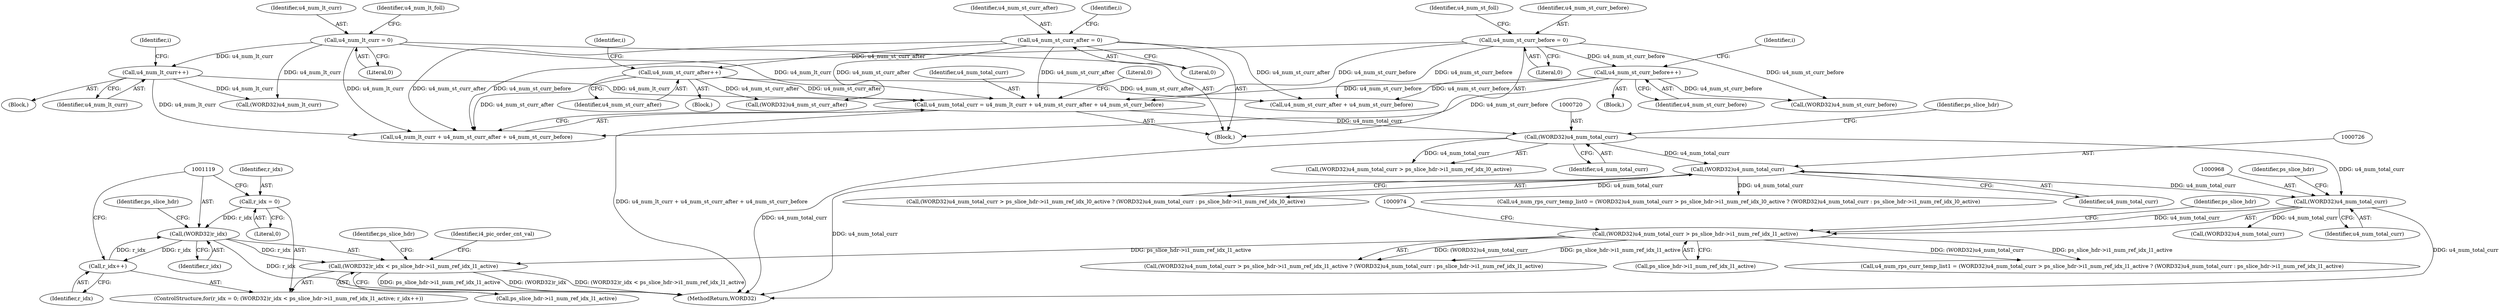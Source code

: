 digraph "0_Android_913d9e8d93d6b81bb8eac3fc2c1426651f5b259d_0@pointer" {
"1001117" [label="(Call,(WORD32)r_idx < ps_slice_hdr->i1_num_ref_idx_l1_active)"];
"1001118" [label="(Call,(WORD32)r_idx)"];
"1001114" [label="(Call,r_idx = 0)"];
"1001124" [label="(Call,r_idx++)"];
"1000966" [label="(Call,(WORD32)u4_num_total_curr > ps_slice_hdr->i1_num_ref_idx_l1_active)"];
"1000967" [label="(Call,(WORD32)u4_num_total_curr)"];
"1000725" [label="(Call,(WORD32)u4_num_total_curr)"];
"1000719" [label="(Call,(WORD32)u4_num_total_curr)"];
"1000447" [label="(Call,u4_num_total_curr = u4_num_lt_curr + u4_num_st_curr_after + u4_num_st_curr_before)"];
"1000427" [label="(Call,u4_num_lt_curr++)"];
"1000355" [label="(Call,u4_num_lt_curr = 0)"];
"1000311" [label="(Call,u4_num_st_curr_after = 0)"];
"1000340" [label="(Call,u4_num_st_curr_after++)"];
"1000266" [label="(Call,u4_num_st_curr_before = 0)"];
"1000296" [label="(Call,u4_num_st_curr_before++)"];
"1001113" [label="(ControlStructure,for(r_idx = 0; (WORD32)r_idx < ps_slice_hdr->i1_num_ref_idx_l1_active; r_idx++))"];
"1000427" [label="(Call,u4_num_lt_curr++)"];
"1001300" [label="(MethodReturn,WORD32)"];
"1000266" [label="(Call,u4_num_st_curr_before = 0)"];
"1001125" [label="(Identifier,r_idx)"];
"1001122" [label="(Identifier,ps_slice_hdr)"];
"1000268" [label="(Literal,0)"];
"1000270" [label="(Identifier,u4_num_st_foll)"];
"1001192" [label="(Identifier,i4_pic_order_cnt_val)"];
"1000311" [label="(Call,u4_num_st_curr_after = 0)"];
"1000723" [label="(Identifier,ps_slice_hdr)"];
"1000286" [label="(Block,)"];
"1000970" [label="(Call,ps_slice_hdr->i1_num_ref_idx_l1_active)"];
"1001121" [label="(Call,ps_slice_hdr->i1_num_ref_idx_l1_active)"];
"1000721" [label="(Identifier,u4_num_total_curr)"];
"1000966" [label="(Call,(WORD32)u4_num_total_curr > ps_slice_hdr->i1_num_ref_idx_l1_active)"];
"1001116" [label="(Literal,0)"];
"1000727" [label="(Identifier,u4_num_total_curr)"];
"1000340" [label="(Call,u4_num_st_curr_after++)"];
"1000967" [label="(Call,(WORD32)u4_num_total_curr)"];
"1000330" [label="(Block,)"];
"1000356" [label="(Identifier,u4_num_lt_curr)"];
"1001114" [label="(Call,r_idx = 0)"];
"1000296" [label="(Call,u4_num_st_curr_before++)"];
"1000971" [label="(Identifier,ps_slice_hdr)"];
"1000355" [label="(Call,u4_num_lt_curr = 0)"];
"1001132" [label="(Identifier,ps_slice_hdr)"];
"1000973" [label="(Call,(WORD32)u4_num_total_curr)"];
"1000965" [label="(Call,(WORD32)u4_num_total_curr > ps_slice_hdr->i1_num_ref_idx_l1_active ? (WORD32)u4_num_total_curr : ps_slice_hdr->i1_num_ref_idx_l1_active)"];
"1000412" [label="(Block,)"];
"1000451" [label="(Call,u4_num_st_curr_after + u4_num_st_curr_before)"];
"1000963" [label="(Call,u4_num_rps_curr_temp_list1 = (WORD32)u4_num_total_curr > ps_slice_hdr->i1_num_ref_idx_l1_active ? (WORD32)u4_num_total_curr : ps_slice_hdr->i1_num_ref_idx_l1_active)"];
"1000297" [label="(Identifier,u4_num_st_curr_before)"];
"1000622" [label="(Call,(WORD32)u4_num_st_curr_before)"];
"1001120" [label="(Identifier,r_idx)"];
"1000428" [label="(Identifier,u4_num_lt_curr)"];
"1000456" [label="(Literal,0)"];
"1000357" [label="(Literal,0)"];
"1000448" [label="(Identifier,u4_num_total_curr)"];
"1000312" [label="(Identifier,u4_num_st_curr_after)"];
"1000655" [label="(Call,(WORD32)u4_num_st_curr_after)"];
"1000359" [label="(Identifier,u4_num_lt_foll)"];
"1001124" [label="(Call,r_idx++)"];
"1000449" [label="(Call,u4_num_lt_curr + u4_num_st_curr_after + u4_num_st_curr_before)"];
"1000725" [label="(Call,(WORD32)u4_num_total_curr)"];
"1000324" [label="(Identifier,i)"];
"1000717" [label="(Call,(WORD32)u4_num_total_curr > ps_slice_hdr->i1_num_ref_idx_l0_active ? (WORD32)u4_num_total_curr : ps_slice_hdr->i1_num_ref_idx_l0_active)"];
"1000375" [label="(Identifier,i)"];
"1000112" [label="(Block,)"];
"1000341" [label="(Identifier,u4_num_st_curr_after)"];
"1000267" [label="(Identifier,u4_num_st_curr_before)"];
"1000447" [label="(Call,u4_num_total_curr = u4_num_lt_curr + u4_num_st_curr_after + u4_num_st_curr_before)"];
"1000496" [label="(Call,(WORD32)u4_num_lt_curr)"];
"1000977" [label="(Identifier,ps_slice_hdr)"];
"1000718" [label="(Call,(WORD32)u4_num_total_curr > ps_slice_hdr->i1_num_ref_idx_l0_active)"];
"1000969" [label="(Identifier,u4_num_total_curr)"];
"1001117" [label="(Call,(WORD32)r_idx < ps_slice_hdr->i1_num_ref_idx_l1_active)"];
"1001115" [label="(Identifier,r_idx)"];
"1000719" [label="(Call,(WORD32)u4_num_total_curr)"];
"1000280" [label="(Identifier,i)"];
"1000313" [label="(Literal,0)"];
"1000316" [label="(Identifier,i)"];
"1000715" [label="(Call,u4_num_rps_curr_temp_list0 = (WORD32)u4_num_total_curr > ps_slice_hdr->i1_num_ref_idx_l0_active ? (WORD32)u4_num_total_curr : ps_slice_hdr->i1_num_ref_idx_l0_active)"];
"1001118" [label="(Call,(WORD32)r_idx)"];
"1001117" -> "1001113"  [label="AST: "];
"1001117" -> "1001121"  [label="CFG: "];
"1001118" -> "1001117"  [label="AST: "];
"1001121" -> "1001117"  [label="AST: "];
"1001132" -> "1001117"  [label="CFG: "];
"1001192" -> "1001117"  [label="CFG: "];
"1001117" -> "1001300"  [label="DDG: ps_slice_hdr->i1_num_ref_idx_l1_active"];
"1001117" -> "1001300"  [label="DDG: (WORD32)r_idx"];
"1001117" -> "1001300"  [label="DDG: (WORD32)r_idx < ps_slice_hdr->i1_num_ref_idx_l1_active"];
"1001118" -> "1001117"  [label="DDG: r_idx"];
"1000966" -> "1001117"  [label="DDG: ps_slice_hdr->i1_num_ref_idx_l1_active"];
"1001118" -> "1001120"  [label="CFG: "];
"1001119" -> "1001118"  [label="AST: "];
"1001120" -> "1001118"  [label="AST: "];
"1001122" -> "1001118"  [label="CFG: "];
"1001118" -> "1001300"  [label="DDG: r_idx"];
"1001114" -> "1001118"  [label="DDG: r_idx"];
"1001124" -> "1001118"  [label="DDG: r_idx"];
"1001118" -> "1001124"  [label="DDG: r_idx"];
"1001114" -> "1001113"  [label="AST: "];
"1001114" -> "1001116"  [label="CFG: "];
"1001115" -> "1001114"  [label="AST: "];
"1001116" -> "1001114"  [label="AST: "];
"1001119" -> "1001114"  [label="CFG: "];
"1001124" -> "1001113"  [label="AST: "];
"1001124" -> "1001125"  [label="CFG: "];
"1001125" -> "1001124"  [label="AST: "];
"1001119" -> "1001124"  [label="CFG: "];
"1000966" -> "1000965"  [label="AST: "];
"1000966" -> "1000970"  [label="CFG: "];
"1000967" -> "1000966"  [label="AST: "];
"1000970" -> "1000966"  [label="AST: "];
"1000974" -> "1000966"  [label="CFG: "];
"1000977" -> "1000966"  [label="CFG: "];
"1000966" -> "1000963"  [label="DDG: (WORD32)u4_num_total_curr"];
"1000966" -> "1000963"  [label="DDG: ps_slice_hdr->i1_num_ref_idx_l1_active"];
"1000967" -> "1000966"  [label="DDG: u4_num_total_curr"];
"1000966" -> "1000965"  [label="DDG: (WORD32)u4_num_total_curr"];
"1000966" -> "1000965"  [label="DDG: ps_slice_hdr->i1_num_ref_idx_l1_active"];
"1000967" -> "1000969"  [label="CFG: "];
"1000968" -> "1000967"  [label="AST: "];
"1000969" -> "1000967"  [label="AST: "];
"1000971" -> "1000967"  [label="CFG: "];
"1000967" -> "1001300"  [label="DDG: u4_num_total_curr"];
"1000725" -> "1000967"  [label="DDG: u4_num_total_curr"];
"1000719" -> "1000967"  [label="DDG: u4_num_total_curr"];
"1000967" -> "1000973"  [label="DDG: u4_num_total_curr"];
"1000725" -> "1000717"  [label="AST: "];
"1000725" -> "1000727"  [label="CFG: "];
"1000726" -> "1000725"  [label="AST: "];
"1000727" -> "1000725"  [label="AST: "];
"1000717" -> "1000725"  [label="CFG: "];
"1000725" -> "1001300"  [label="DDG: u4_num_total_curr"];
"1000725" -> "1000715"  [label="DDG: u4_num_total_curr"];
"1000725" -> "1000717"  [label="DDG: u4_num_total_curr"];
"1000719" -> "1000725"  [label="DDG: u4_num_total_curr"];
"1000719" -> "1000718"  [label="AST: "];
"1000719" -> "1000721"  [label="CFG: "];
"1000720" -> "1000719"  [label="AST: "];
"1000721" -> "1000719"  [label="AST: "];
"1000723" -> "1000719"  [label="CFG: "];
"1000719" -> "1001300"  [label="DDG: u4_num_total_curr"];
"1000719" -> "1000718"  [label="DDG: u4_num_total_curr"];
"1000447" -> "1000719"  [label="DDG: u4_num_total_curr"];
"1000447" -> "1000112"  [label="AST: "];
"1000447" -> "1000449"  [label="CFG: "];
"1000448" -> "1000447"  [label="AST: "];
"1000449" -> "1000447"  [label="AST: "];
"1000456" -> "1000447"  [label="CFG: "];
"1000447" -> "1001300"  [label="DDG: u4_num_lt_curr + u4_num_st_curr_after + u4_num_st_curr_before"];
"1000427" -> "1000447"  [label="DDG: u4_num_lt_curr"];
"1000355" -> "1000447"  [label="DDG: u4_num_lt_curr"];
"1000311" -> "1000447"  [label="DDG: u4_num_st_curr_after"];
"1000340" -> "1000447"  [label="DDG: u4_num_st_curr_after"];
"1000266" -> "1000447"  [label="DDG: u4_num_st_curr_before"];
"1000296" -> "1000447"  [label="DDG: u4_num_st_curr_before"];
"1000427" -> "1000412"  [label="AST: "];
"1000427" -> "1000428"  [label="CFG: "];
"1000428" -> "1000427"  [label="AST: "];
"1000375" -> "1000427"  [label="CFG: "];
"1000355" -> "1000427"  [label="DDG: u4_num_lt_curr"];
"1000427" -> "1000449"  [label="DDG: u4_num_lt_curr"];
"1000427" -> "1000496"  [label="DDG: u4_num_lt_curr"];
"1000355" -> "1000112"  [label="AST: "];
"1000355" -> "1000357"  [label="CFG: "];
"1000356" -> "1000355"  [label="AST: "];
"1000357" -> "1000355"  [label="AST: "];
"1000359" -> "1000355"  [label="CFG: "];
"1000355" -> "1000449"  [label="DDG: u4_num_lt_curr"];
"1000355" -> "1000496"  [label="DDG: u4_num_lt_curr"];
"1000311" -> "1000112"  [label="AST: "];
"1000311" -> "1000313"  [label="CFG: "];
"1000312" -> "1000311"  [label="AST: "];
"1000313" -> "1000311"  [label="AST: "];
"1000316" -> "1000311"  [label="CFG: "];
"1000311" -> "1000340"  [label="DDG: u4_num_st_curr_after"];
"1000311" -> "1000449"  [label="DDG: u4_num_st_curr_after"];
"1000311" -> "1000451"  [label="DDG: u4_num_st_curr_after"];
"1000311" -> "1000655"  [label="DDG: u4_num_st_curr_after"];
"1000340" -> "1000330"  [label="AST: "];
"1000340" -> "1000341"  [label="CFG: "];
"1000341" -> "1000340"  [label="AST: "];
"1000324" -> "1000340"  [label="CFG: "];
"1000340" -> "1000449"  [label="DDG: u4_num_st_curr_after"];
"1000340" -> "1000451"  [label="DDG: u4_num_st_curr_after"];
"1000340" -> "1000655"  [label="DDG: u4_num_st_curr_after"];
"1000266" -> "1000112"  [label="AST: "];
"1000266" -> "1000268"  [label="CFG: "];
"1000267" -> "1000266"  [label="AST: "];
"1000268" -> "1000266"  [label="AST: "];
"1000270" -> "1000266"  [label="CFG: "];
"1000266" -> "1000296"  [label="DDG: u4_num_st_curr_before"];
"1000266" -> "1000449"  [label="DDG: u4_num_st_curr_before"];
"1000266" -> "1000451"  [label="DDG: u4_num_st_curr_before"];
"1000266" -> "1000622"  [label="DDG: u4_num_st_curr_before"];
"1000296" -> "1000286"  [label="AST: "];
"1000296" -> "1000297"  [label="CFG: "];
"1000297" -> "1000296"  [label="AST: "];
"1000280" -> "1000296"  [label="CFG: "];
"1000296" -> "1000449"  [label="DDG: u4_num_st_curr_before"];
"1000296" -> "1000451"  [label="DDG: u4_num_st_curr_before"];
"1000296" -> "1000622"  [label="DDG: u4_num_st_curr_before"];
}
